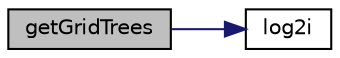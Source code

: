 digraph "getGridTrees"
{
 // LATEX_PDF_SIZE
  edge [fontname="Helvetica",fontsize="10",labelfontname="Helvetica",labelfontsize="10"];
  node [fontname="Helvetica",fontsize="10",shape=record];
  rankdir="LR";
  Node1 [label="getGridTrees",height=0.2,width=0.4,color="black", fillcolor="grey75", style="filled", fontcolor="black",tooltip=" "];
  Node1 -> Node2 [color="midnightblue",fontsize="10",style="solid",fontname="Helvetica"];
  Node2 [label="log2i",height=0.2,width=0.4,color="black", fillcolor="white", style="filled",URL="$supernodal__etree_8c.html#a136c4bd713589ca86dffdc11ae5477ea",tooltip=" "];
}
